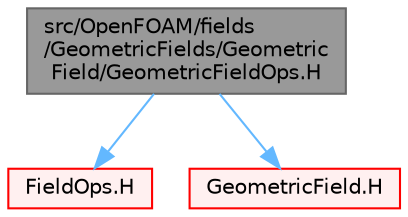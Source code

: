 digraph "src/OpenFOAM/fields/GeometricFields/GeometricField/GeometricFieldOps.H"
{
 // LATEX_PDF_SIZE
  bgcolor="transparent";
  edge [fontname=Helvetica,fontsize=10,labelfontname=Helvetica,labelfontsize=10];
  node [fontname=Helvetica,fontsize=10,shape=box,height=0.2,width=0.4];
  Node1 [id="Node000001",label="src/OpenFOAM/fields\l/GeometricFields/Geometric\lField/GeometricFieldOps.H",height=0.2,width=0.4,color="gray40", fillcolor="grey60", style="filled", fontcolor="black",tooltip="Various utility functions to work on geometric fields."];
  Node1 -> Node2 [id="edge1_Node000001_Node000002",color="steelblue1",style="solid",tooltip=" "];
  Node2 [id="Node000002",label="FieldOps.H",height=0.2,width=0.4,color="red", fillcolor="#FFF0F0", style="filled",URL="$FieldOps_8H.html",tooltip=" "];
  Node1 -> Node165 [id="edge2_Node000001_Node000165",color="steelblue1",style="solid",tooltip=" "];
  Node165 [id="Node000165",label="GeometricField.H",height=0.2,width=0.4,color="red", fillcolor="#FFF0F0", style="filled",URL="$GeometricField_8H.html",tooltip=" "];
}
